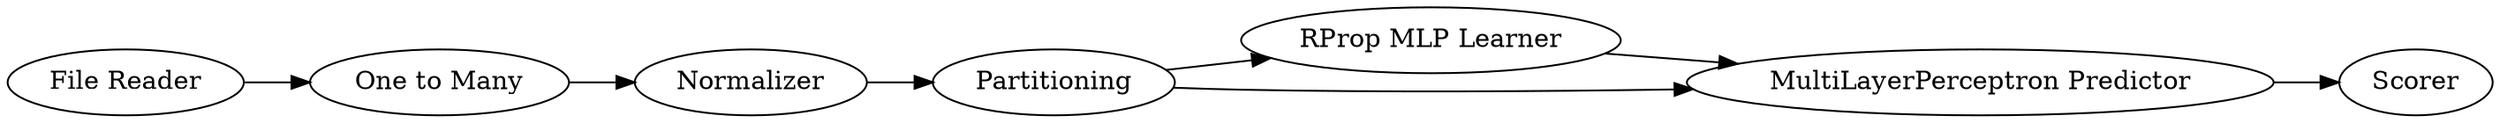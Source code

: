 digraph {
	6 -> 5
	5 -> 8
	4 -> 5
	3 -> 4
	1 -> 2
	2 -> 3
	4 -> 6
	5 [label="MultiLayerPerceptron Predictor"]
	1 [label="File Reader"]
	4 [label=Partitioning]
	8 [label=Scorer]
	6 [label="RProp MLP Learner"]
	3 [label=Normalizer]
	2 [label="One to Many"]
	rankdir=LR
}
